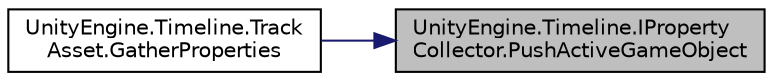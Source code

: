 digraph "UnityEngine.Timeline.IPropertyCollector.PushActiveGameObject"
{
 // LATEX_PDF_SIZE
  edge [fontname="Helvetica",fontsize="10",labelfontname="Helvetica",labelfontsize="10"];
  node [fontname="Helvetica",fontsize="10",shape=record];
  rankdir="RL";
  Node1 [label="UnityEngine.Timeline.IProperty\lCollector.PushActiveGameObject",height=0.2,width=0.4,color="black", fillcolor="grey75", style="filled", fontcolor="black",tooltip="Sets the active game object for subsequent property modifications."];
  Node1 -> Node2 [dir="back",color="midnightblue",fontsize="10",style="solid",fontname="Helvetica"];
  Node2 [label="UnityEngine.Timeline.Track\lAsset.GatherProperties",height=0.2,width=0.4,color="black", fillcolor="white", style="filled",URL="$class_unity_engine_1_1_timeline_1_1_track_asset.html#a6a160f0771a5271317c914e98ff63c62",tooltip="Called by the Timeline Editor to gather properties requiring preview."];
}
